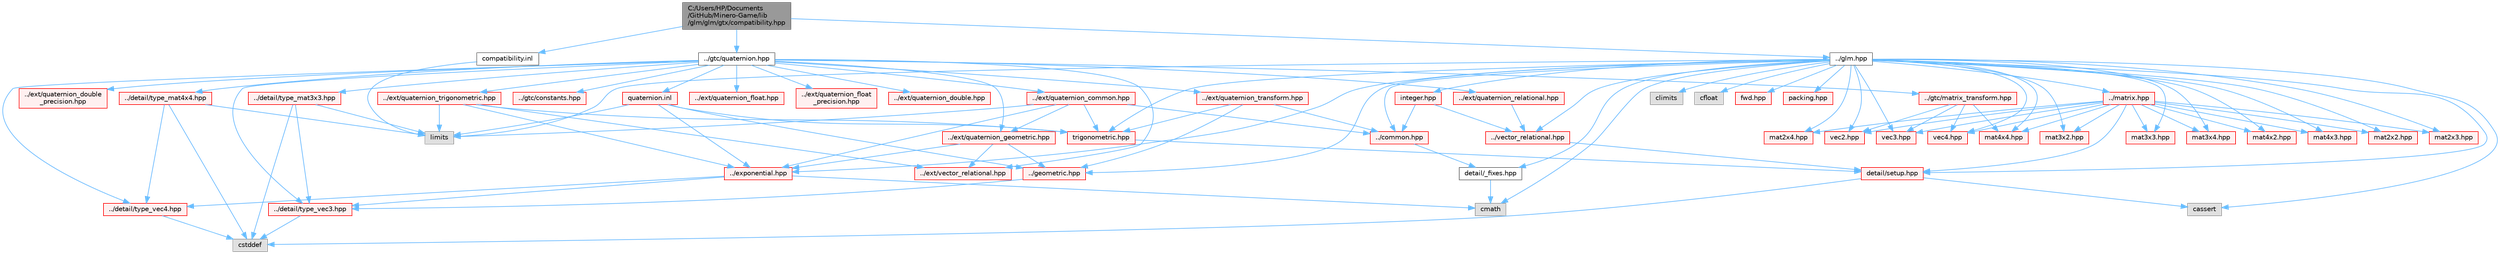 digraph "C:/Users/HP/Documents/GitHub/Minero-Game/lib/glm/glm/gtx/compatibility.hpp"
{
 // LATEX_PDF_SIZE
  bgcolor="transparent";
  edge [fontname=Helvetica,fontsize=10,labelfontname=Helvetica,labelfontsize=10];
  node [fontname=Helvetica,fontsize=10,shape=box,height=0.2,width=0.4];
  Node1 [id="Node000001",label="C:/Users/HP/Documents\l/GitHub/Minero-Game/lib\l/glm/glm/gtx/compatibility.hpp",height=0.2,width=0.4,color="gray40", fillcolor="grey60", style="filled", fontcolor="black",tooltip=" "];
  Node1 -> Node2 [id="edge213_Node000001_Node000002",color="steelblue1",style="solid",tooltip=" "];
  Node2 [id="Node000002",label="../glm.hpp",height=0.2,width=0.4,color="grey40", fillcolor="white", style="filled",URL="$lib_2glm_2glm_2glm_8hpp.html",tooltip=" "];
  Node2 -> Node3 [id="edge214_Node000002_Node000003",color="steelblue1",style="solid",tooltip=" "];
  Node3 [id="Node000003",label="detail/_fixes.hpp",height=0.2,width=0.4,color="grey40", fillcolor="white", style="filled",URL="$lib_2glm_2glm_2detail_2__fixes_8hpp.html",tooltip=" "];
  Node3 -> Node4 [id="edge215_Node000003_Node000004",color="steelblue1",style="solid",tooltip=" "];
  Node4 [id="Node000004",label="cmath",height=0.2,width=0.4,color="grey60", fillcolor="#E0E0E0", style="filled",tooltip=" "];
  Node2 -> Node5 [id="edge216_Node000002_Node000005",color="steelblue1",style="solid",tooltip=" "];
  Node5 [id="Node000005",label="detail/setup.hpp",height=0.2,width=0.4,color="red", fillcolor="#FFF0F0", style="filled",URL="$lib_2glm_2glm_2detail_2setup_8hpp.html",tooltip=" "];
  Node5 -> Node6 [id="edge217_Node000005_Node000006",color="steelblue1",style="solid",tooltip=" "];
  Node6 [id="Node000006",label="cassert",height=0.2,width=0.4,color="grey60", fillcolor="#E0E0E0", style="filled",tooltip=" "];
  Node5 -> Node7 [id="edge218_Node000005_Node000007",color="steelblue1",style="solid",tooltip=" "];
  Node7 [id="Node000007",label="cstddef",height=0.2,width=0.4,color="grey60", fillcolor="#E0E0E0", style="filled",tooltip=" "];
  Node2 -> Node4 [id="edge219_Node000002_Node000004",color="steelblue1",style="solid",tooltip=" "];
  Node2 -> Node9 [id="edge220_Node000002_Node000009",color="steelblue1",style="solid",tooltip=" "];
  Node9 [id="Node000009",label="climits",height=0.2,width=0.4,color="grey60", fillcolor="#E0E0E0", style="filled",tooltip=" "];
  Node2 -> Node10 [id="edge221_Node000002_Node000010",color="steelblue1",style="solid",tooltip=" "];
  Node10 [id="Node000010",label="cfloat",height=0.2,width=0.4,color="grey60", fillcolor="#E0E0E0", style="filled",tooltip=" "];
  Node2 -> Node11 [id="edge222_Node000002_Node000011",color="steelblue1",style="solid",tooltip=" "];
  Node11 [id="Node000011",label="limits",height=0.2,width=0.4,color="grey60", fillcolor="#E0E0E0", style="filled",tooltip=" "];
  Node2 -> Node6 [id="edge223_Node000002_Node000006",color="steelblue1",style="solid",tooltip=" "];
  Node2 -> Node12 [id="edge224_Node000002_Node000012",color="steelblue1",style="solid",tooltip=" "];
  Node12 [id="Node000012",label="fwd.hpp",height=0.2,width=0.4,color="red", fillcolor="#FFF0F0", style="filled",URL="$lib_2glm_2glm_2fwd_8hpp.html",tooltip=" "];
  Node2 -> Node14 [id="edge225_Node000002_Node000014",color="steelblue1",style="solid",tooltip=" "];
  Node14 [id="Node000014",label="vec2.hpp",height=0.2,width=0.4,color="red", fillcolor="#FFF0F0", style="filled",URL="$lib_2glm_2glm_2vec2_8hpp.html",tooltip=" "];
  Node2 -> Node30 [id="edge226_Node000002_Node000030",color="steelblue1",style="solid",tooltip=" "];
  Node30 [id="Node000030",label="vec3.hpp",height=0.2,width=0.4,color="red", fillcolor="#FFF0F0", style="filled",URL="$lib_2glm_2glm_2vec3_8hpp.html",tooltip=" "];
  Node2 -> Node43 [id="edge227_Node000002_Node000043",color="steelblue1",style="solid",tooltip=" "];
  Node43 [id="Node000043",label="vec4.hpp",height=0.2,width=0.4,color="red", fillcolor="#FFF0F0", style="filled",URL="$lib_2glm_2glm_2vec4_8hpp.html",tooltip=" "];
  Node2 -> Node56 [id="edge228_Node000002_Node000056",color="steelblue1",style="solid",tooltip=" "];
  Node56 [id="Node000056",label="mat2x2.hpp",height=0.2,width=0.4,color="red", fillcolor="#FFF0F0", style="filled",URL="$lib_2glm_2glm_2mat2x2_8hpp.html",tooltip=" "];
  Node2 -> Node61 [id="edge229_Node000002_Node000061",color="steelblue1",style="solid",tooltip=" "];
  Node61 [id="Node000061",label="mat2x3.hpp",height=0.2,width=0.4,color="red", fillcolor="#FFF0F0", style="filled",URL="$lib_2glm_2glm_2mat2x3_8hpp.html",tooltip=" "];
  Node2 -> Node68 [id="edge230_Node000002_Node000068",color="steelblue1",style="solid",tooltip=" "];
  Node68 [id="Node000068",label="mat2x4.hpp",height=0.2,width=0.4,color="red", fillcolor="#FFF0F0", style="filled",URL="$lib_2glm_2glm_2mat2x4_8hpp.html",tooltip=" "];
  Node2 -> Node75 [id="edge231_Node000002_Node000075",color="steelblue1",style="solid",tooltip=" "];
  Node75 [id="Node000075",label="mat3x2.hpp",height=0.2,width=0.4,color="red", fillcolor="#FFF0F0", style="filled",URL="$lib_2glm_2glm_2mat3x2_8hpp.html",tooltip=" "];
  Node2 -> Node82 [id="edge232_Node000002_Node000082",color="steelblue1",style="solid",tooltip=" "];
  Node82 [id="Node000082",label="mat3x3.hpp",height=0.2,width=0.4,color="red", fillcolor="#FFF0F0", style="filled",URL="$lib_2glm_2glm_2mat3x3_8hpp.html",tooltip=" "];
  Node2 -> Node89 [id="edge233_Node000002_Node000089",color="steelblue1",style="solid",tooltip=" "];
  Node89 [id="Node000089",label="mat3x4.hpp",height=0.2,width=0.4,color="red", fillcolor="#FFF0F0", style="filled",URL="$lib_2glm_2glm_2mat3x4_8hpp.html",tooltip=" "];
  Node2 -> Node96 [id="edge234_Node000002_Node000096",color="steelblue1",style="solid",tooltip=" "];
  Node96 [id="Node000096",label="mat4x2.hpp",height=0.2,width=0.4,color="red", fillcolor="#FFF0F0", style="filled",URL="$lib_2glm_2glm_2mat4x2_8hpp.html",tooltip=" "];
  Node2 -> Node103 [id="edge235_Node000002_Node000103",color="steelblue1",style="solid",tooltip=" "];
  Node103 [id="Node000103",label="mat4x3.hpp",height=0.2,width=0.4,color="red", fillcolor="#FFF0F0", style="filled",URL="$lib_2glm_2glm_2mat4x3_8hpp.html",tooltip=" "];
  Node2 -> Node110 [id="edge236_Node000002_Node000110",color="steelblue1",style="solid",tooltip=" "];
  Node110 [id="Node000110",label="mat4x4.hpp",height=0.2,width=0.4,color="red", fillcolor="#FFF0F0", style="filled",URL="$lib_2glm_2glm_2mat4x4_8hpp.html",tooltip=" "];
  Node2 -> Node134 [id="edge237_Node000002_Node000134",color="steelblue1",style="solid",tooltip=" "];
  Node134 [id="Node000134",label="trigonometric.hpp",height=0.2,width=0.4,color="red", fillcolor="#FFF0F0", style="filled",URL="$lib_2glm_2glm_2trigonometric_8hpp.html",tooltip=" "];
  Node134 -> Node5 [id="edge238_Node000134_Node000005",color="steelblue1",style="solid",tooltip=" "];
  Node2 -> Node120 [id="edge239_Node000002_Node000120",color="steelblue1",style="solid",tooltip=" "];
  Node120 [id="Node000120",label="../exponential.hpp",height=0.2,width=0.4,color="red", fillcolor="#FFF0F0", style="filled",URL="$lib_2glm_2glm_2exponential_8hpp.html",tooltip=" "];
  Node120 -> Node32 [id="edge240_Node000120_Node000032",color="steelblue1",style="solid",tooltip=" "];
  Node32 [id="Node000032",label="../detail/type_vec3.hpp",height=0.2,width=0.4,color="red", fillcolor="#FFF0F0", style="filled",URL="$lib_2glm_2glm_2detail_2type__vec3_8hpp.html",tooltip=" "];
  Node32 -> Node7 [id="edge241_Node000032_Node000007",color="steelblue1",style="solid",tooltip=" "];
  Node120 -> Node45 [id="edge242_Node000120_Node000045",color="steelblue1",style="solid",tooltip=" "];
  Node45 [id="Node000045",label="../detail/type_vec4.hpp",height=0.2,width=0.4,color="red", fillcolor="#FFF0F0", style="filled",URL="$lib_2glm_2glm_2detail_2type__vec4_8hpp.html",tooltip=" "];
  Node45 -> Node7 [id="edge243_Node000045_Node000007",color="steelblue1",style="solid",tooltip=" "];
  Node120 -> Node4 [id="edge244_Node000120_Node000004",color="steelblue1",style="solid",tooltip=" "];
  Node2 -> Node128 [id="edge245_Node000002_Node000128",color="steelblue1",style="solid",tooltip=" "];
  Node128 [id="Node000128",label="../common.hpp",height=0.2,width=0.4,color="red", fillcolor="#FFF0F0", style="filled",URL="$lib_2glm_2glm_2common_8hpp.html",tooltip=" "];
  Node128 -> Node3 [id="edge246_Node000128_Node000003",color="steelblue1",style="solid",tooltip=" "];
  Node2 -> Node137 [id="edge247_Node000002_Node000137",color="steelblue1",style="solid",tooltip=" "];
  Node137 [id="Node000137",label="packing.hpp",height=0.2,width=0.4,color="red", fillcolor="#FFF0F0", style="filled",URL="$lib_2glm_2glm_2packing_8hpp.html",tooltip=" "];
  Node2 -> Node118 [id="edge248_Node000002_Node000118",color="steelblue1",style="solid",tooltip=" "];
  Node118 [id="Node000118",label="../geometric.hpp",height=0.2,width=0.4,color="red", fillcolor="#FFF0F0", style="filled",URL="$lib_2glm_2glm_2geometric_8hpp.html",tooltip=" "];
  Node118 -> Node32 [id="edge249_Node000118_Node000032",color="steelblue1",style="solid",tooltip=" "];
  Node2 -> Node60 [id="edge250_Node000002_Node000060",color="steelblue1",style="solid",tooltip=" "];
  Node60 [id="Node000060",label="../matrix.hpp",height=0.2,width=0.4,color="red", fillcolor="#FFF0F0", style="filled",URL="$lib_2glm_2glm_2matrix_8hpp.html",tooltip=" "];
  Node60 -> Node5 [id="edge251_Node000060_Node000005",color="steelblue1",style="solid",tooltip=" "];
  Node60 -> Node14 [id="edge252_Node000060_Node000014",color="steelblue1",style="solid",tooltip=" "];
  Node60 -> Node30 [id="edge253_Node000060_Node000030",color="steelblue1",style="solid",tooltip=" "];
  Node60 -> Node43 [id="edge254_Node000060_Node000043",color="steelblue1",style="solid",tooltip=" "];
  Node60 -> Node56 [id="edge255_Node000060_Node000056",color="steelblue1",style="solid",tooltip=" "];
  Node60 -> Node61 [id="edge256_Node000060_Node000061",color="steelblue1",style="solid",tooltip=" "];
  Node60 -> Node68 [id="edge257_Node000060_Node000068",color="steelblue1",style="solid",tooltip=" "];
  Node60 -> Node75 [id="edge258_Node000060_Node000075",color="steelblue1",style="solid",tooltip=" "];
  Node60 -> Node82 [id="edge259_Node000060_Node000082",color="steelblue1",style="solid",tooltip=" "];
  Node60 -> Node89 [id="edge260_Node000060_Node000089",color="steelblue1",style="solid",tooltip=" "];
  Node60 -> Node96 [id="edge261_Node000060_Node000096",color="steelblue1",style="solid",tooltip=" "];
  Node60 -> Node103 [id="edge262_Node000060_Node000103",color="steelblue1",style="solid",tooltip=" "];
  Node60 -> Node110 [id="edge263_Node000060_Node000110",color="steelblue1",style="solid",tooltip=" "];
  Node2 -> Node124 [id="edge264_Node000002_Node000124",color="steelblue1",style="solid",tooltip=" "];
  Node124 [id="Node000124",label="../vector_relational.hpp",height=0.2,width=0.4,color="red", fillcolor="#FFF0F0", style="filled",URL="$lib_2glm_2glm_2vector__relational_8hpp.html",tooltip=" "];
  Node124 -> Node5 [id="edge265_Node000124_Node000005",color="steelblue1",style="solid",tooltip=" "];
  Node2 -> Node141 [id="edge266_Node000002_Node000141",color="steelblue1",style="solid",tooltip=" "];
  Node141 [id="Node000141",label="integer.hpp",height=0.2,width=0.4,color="red", fillcolor="#FFF0F0", style="filled",URL="$lib_2glm_2glm_2integer_8hpp.html",tooltip=" "];
  Node141 -> Node128 [id="edge267_Node000141_Node000128",color="steelblue1",style="solid",tooltip=" "];
  Node141 -> Node124 [id="edge268_Node000141_Node000124",color="steelblue1",style="solid",tooltip=" "];
  Node1 -> Node145 [id="edge269_Node000001_Node000145",color="steelblue1",style="solid",tooltip=" "];
  Node145 [id="Node000145",label="../gtc/quaternion.hpp",height=0.2,width=0.4,color="grey40", fillcolor="white", style="filled",URL="$lib_2glm_2glm_2gtc_2quaternion_8hpp.html",tooltip=" "];
  Node145 -> Node146 [id="edge270_Node000145_Node000146",color="steelblue1",style="solid",tooltip=" "];
  Node146 [id="Node000146",label="../gtc/constants.hpp",height=0.2,width=0.4,color="red", fillcolor="#FFF0F0", style="filled",URL="$lib_2glm_2glm_2gtc_2constants_8hpp.html",tooltip=" "];
  Node145 -> Node150 [id="edge271_Node000145_Node000150",color="steelblue1",style="solid",tooltip=" "];
  Node150 [id="Node000150",label="../gtc/matrix_transform.hpp",height=0.2,width=0.4,color="red", fillcolor="#FFF0F0", style="filled",URL="$lib_2glm_2glm_2gtc_2matrix__transform_8hpp.html",tooltip=" "];
  Node150 -> Node110 [id="edge272_Node000150_Node000110",color="steelblue1",style="solid",tooltip=" "];
  Node150 -> Node14 [id="edge273_Node000150_Node000014",color="steelblue1",style="solid",tooltip=" "];
  Node150 -> Node30 [id="edge274_Node000150_Node000030",color="steelblue1",style="solid",tooltip=" "];
  Node150 -> Node43 [id="edge275_Node000150_Node000043",color="steelblue1",style="solid",tooltip=" "];
  Node145 -> Node158 [id="edge276_Node000145_Node000158",color="steelblue1",style="solid",tooltip=" "];
  Node158 [id="Node000158",label="../ext/vector_relational.hpp",height=0.2,width=0.4,color="red", fillcolor="#FFF0F0", style="filled",URL="$lib_2glm_2glm_2ext_2vector__relational_8hpp.html",tooltip=" "];
  Node145 -> Node161 [id="edge277_Node000145_Node000161",color="steelblue1",style="solid",tooltip=" "];
  Node161 [id="Node000161",label="../ext/quaternion_common.hpp",height=0.2,width=0.4,color="red", fillcolor="#FFF0F0", style="filled",URL="$lib_2glm_2glm_2ext_2quaternion__common_8hpp.html",tooltip=" "];
  Node161 -> Node162 [id="edge278_Node000161_Node000162",color="steelblue1",style="solid",tooltip=" "];
  Node162 [id="Node000162",label="../ext/quaternion_geometric.hpp",height=0.2,width=0.4,color="red", fillcolor="#FFF0F0", style="filled",URL="$lib_2glm_2glm_2ext_2quaternion__geometric_8hpp.html",tooltip=" "];
  Node162 -> Node118 [id="edge279_Node000162_Node000118",color="steelblue1",style="solid",tooltip=" "];
  Node162 -> Node120 [id="edge280_Node000162_Node000120",color="steelblue1",style="solid",tooltip=" "];
  Node162 -> Node158 [id="edge281_Node000162_Node000158",color="steelblue1",style="solid",tooltip=" "];
  Node161 -> Node128 [id="edge282_Node000161_Node000128",color="steelblue1",style="solid",tooltip=" "];
  Node161 -> Node134 [id="edge283_Node000161_Node000134",color="steelblue1",style="solid",tooltip=" "];
  Node161 -> Node120 [id="edge284_Node000161_Node000120",color="steelblue1",style="solid",tooltip=" "];
  Node161 -> Node11 [id="edge285_Node000161_Node000011",color="steelblue1",style="solid",tooltip=" "];
  Node145 -> Node166 [id="edge286_Node000145_Node000166",color="steelblue1",style="solid",tooltip=" "];
  Node166 [id="Node000166",label="../ext/quaternion_float.hpp",height=0.2,width=0.4,color="red", fillcolor="#FFF0F0", style="filled",URL="$lib_2glm_2glm_2ext_2quaternion__float_8hpp.html",tooltip=" "];
  Node145 -> Node171 [id="edge287_Node000145_Node000171",color="steelblue1",style="solid",tooltip=" "];
  Node171 [id="Node000171",label="../ext/quaternion_float\l_precision.hpp",height=0.2,width=0.4,color="red", fillcolor="#FFF0F0", style="filled",URL="$lib_2glm_2glm_2ext_2quaternion__float__precision_8hpp.html",tooltip=" "];
  Node145 -> Node172 [id="edge288_Node000145_Node000172",color="steelblue1",style="solid",tooltip=" "];
  Node172 [id="Node000172",label="../ext/quaternion_double.hpp",height=0.2,width=0.4,color="red", fillcolor="#FFF0F0", style="filled",URL="$lib_2glm_2glm_2ext_2quaternion__double_8hpp.html",tooltip=" "];
  Node145 -> Node173 [id="edge289_Node000145_Node000173",color="steelblue1",style="solid",tooltip=" "];
  Node173 [id="Node000173",label="../ext/quaternion_double\l_precision.hpp",height=0.2,width=0.4,color="red", fillcolor="#FFF0F0", style="filled",URL="$lib_2glm_2glm_2ext_2quaternion__double__precision_8hpp.html",tooltip=" "];
  Node145 -> Node168 [id="edge290_Node000145_Node000168",color="steelblue1",style="solid",tooltip=" "];
  Node168 [id="Node000168",label="../ext/quaternion_relational.hpp",height=0.2,width=0.4,color="red", fillcolor="#FFF0F0", style="filled",URL="$lib_2glm_2glm_2ext_2quaternion__relational_8hpp.html",tooltip=" "];
  Node168 -> Node124 [id="edge291_Node000168_Node000124",color="steelblue1",style="solid",tooltip=" "];
  Node145 -> Node162 [id="edge292_Node000145_Node000162",color="steelblue1",style="solid",tooltip=" "];
  Node145 -> Node174 [id="edge293_Node000145_Node000174",color="steelblue1",style="solid",tooltip=" "];
  Node174 [id="Node000174",label="../ext/quaternion_trigonometric.hpp",height=0.2,width=0.4,color="red", fillcolor="#FFF0F0", style="filled",URL="$lib_2glm_2glm_2ext_2quaternion__trigonometric_8hpp.html",tooltip=" "];
  Node174 -> Node134 [id="edge294_Node000174_Node000134",color="steelblue1",style="solid",tooltip=" "];
  Node174 -> Node120 [id="edge295_Node000174_Node000120",color="steelblue1",style="solid",tooltip=" "];
  Node174 -> Node158 [id="edge296_Node000174_Node000158",color="steelblue1",style="solid",tooltip=" "];
  Node174 -> Node11 [id="edge297_Node000174_Node000011",color="steelblue1",style="solid",tooltip=" "];
  Node145 -> Node176 [id="edge298_Node000145_Node000176",color="steelblue1",style="solid",tooltip=" "];
  Node176 [id="Node000176",label="../ext/quaternion_transform.hpp",height=0.2,width=0.4,color="red", fillcolor="#FFF0F0", style="filled",URL="$lib_2glm_2glm_2ext_2quaternion__transform_8hpp.html",tooltip=" "];
  Node176 -> Node128 [id="edge299_Node000176_Node000128",color="steelblue1",style="solid",tooltip=" "];
  Node176 -> Node134 [id="edge300_Node000176_Node000134",color="steelblue1",style="solid",tooltip=" "];
  Node176 -> Node118 [id="edge301_Node000176_Node000118",color="steelblue1",style="solid",tooltip=" "];
  Node145 -> Node84 [id="edge302_Node000145_Node000084",color="steelblue1",style="solid",tooltip=" "];
  Node84 [id="Node000084",label="../detail/type_mat3x3.hpp",height=0.2,width=0.4,color="red", fillcolor="#FFF0F0", style="filled",URL="$lib_2glm_2glm_2detail_2type__mat3x3_8hpp.html",tooltip=" "];
  Node84 -> Node32 [id="edge303_Node000084_Node000032",color="steelblue1",style="solid",tooltip=" "];
  Node84 -> Node11 [id="edge304_Node000084_Node000011",color="steelblue1",style="solid",tooltip=" "];
  Node84 -> Node7 [id="edge305_Node000084_Node000007",color="steelblue1",style="solid",tooltip=" "];
  Node145 -> Node112 [id="edge306_Node000145_Node000112",color="steelblue1",style="solid",tooltip=" "];
  Node112 [id="Node000112",label="../detail/type_mat4x4.hpp",height=0.2,width=0.4,color="red", fillcolor="#FFF0F0", style="filled",URL="$lib_2glm_2glm_2detail_2type__mat4x4_8hpp.html",tooltip=" "];
  Node112 -> Node45 [id="edge307_Node000112_Node000045",color="steelblue1",style="solid",tooltip=" "];
  Node112 -> Node11 [id="edge308_Node000112_Node000011",color="steelblue1",style="solid",tooltip=" "];
  Node112 -> Node7 [id="edge309_Node000112_Node000007",color="steelblue1",style="solid",tooltip=" "];
  Node145 -> Node32 [id="edge310_Node000145_Node000032",color="steelblue1",style="solid",tooltip=" "];
  Node145 -> Node45 [id="edge311_Node000145_Node000045",color="steelblue1",style="solid",tooltip=" "];
  Node145 -> Node178 [id="edge312_Node000145_Node000178",color="steelblue1",style="solid",tooltip=" "];
  Node178 [id="Node000178",label="quaternion.inl",height=0.2,width=0.4,color="red", fillcolor="#FFF0F0", style="filled",URL="$lib_2glm_2glm_2gtc_2quaternion_8inl.html",tooltip=" "];
  Node178 -> Node134 [id="edge313_Node000178_Node000134",color="steelblue1",style="solid",tooltip=" "];
  Node178 -> Node118 [id="edge314_Node000178_Node000118",color="steelblue1",style="solid",tooltip=" "];
  Node178 -> Node120 [id="edge315_Node000178_Node000120",color="steelblue1",style="solid",tooltip=" "];
  Node178 -> Node11 [id="edge316_Node000178_Node000011",color="steelblue1",style="solid",tooltip=" "];
  Node1 -> Node181 [id="edge317_Node000001_Node000181",color="steelblue1",style="solid",tooltip=" "];
  Node181 [id="Node000181",label="compatibility.inl",height=0.2,width=0.4,color="grey40", fillcolor="white", style="filled",URL="$lib_2glm_2glm_2gtx_2compatibility_8inl.html",tooltip=" "];
  Node181 -> Node11 [id="edge318_Node000181_Node000011",color="steelblue1",style="solid",tooltip=" "];
}
